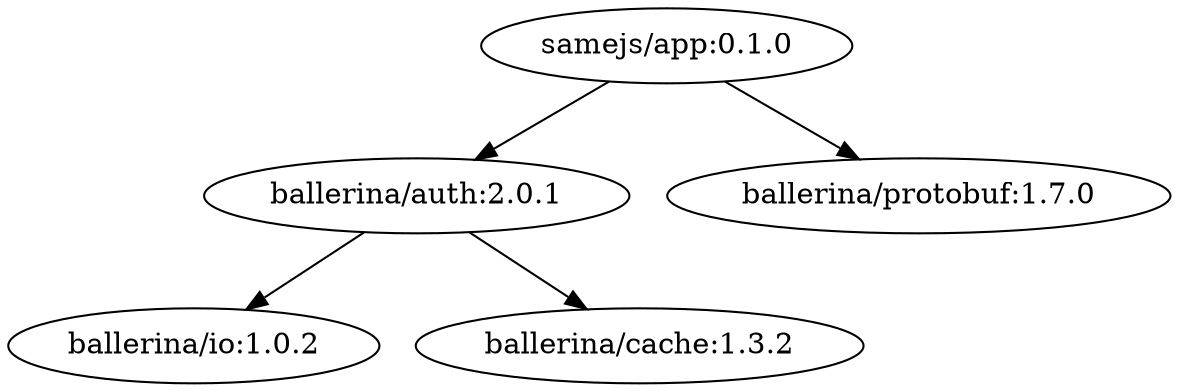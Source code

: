 digraph "example1" {
    "samejs/app:0.1.0" -> "ballerina/auth:2.0.1"
    "samejs/app:0.1.0" -> "ballerina/protobuf:1.7.0"
    "ballerina/auth:2.0.1" -> "ballerina/io:1.0.2"
    "ballerina/auth:2.0.1" -> "ballerina/cache:1.3.2"
}
